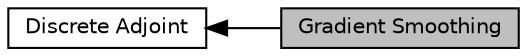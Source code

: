 digraph "Gradient Smoothing"
{
  edge [fontname="Helvetica",fontsize="10",labelfontname="Helvetica",labelfontsize="10"];
  node [fontname="Helvetica",fontsize="10",shape=box];
  rankdir=LR;
  Node2 [label="Discrete Adjoint",height=0.2,width=0.4,color="black", fillcolor="white", style="filled",URL="$group__DiscAdj.html",tooltip="Classes and functions used to solve discrete adjoint equations."];
  Node1 [label="Gradient Smoothing",height=0.2,width=0.4,color="black", fillcolor="grey75", style="filled", fontcolor="black",tooltip="Classes and functions used to smooth gradients from the discrete adjoint method."];
  Node2->Node1 [shape=plaintext, dir="back", style="solid"];
}
